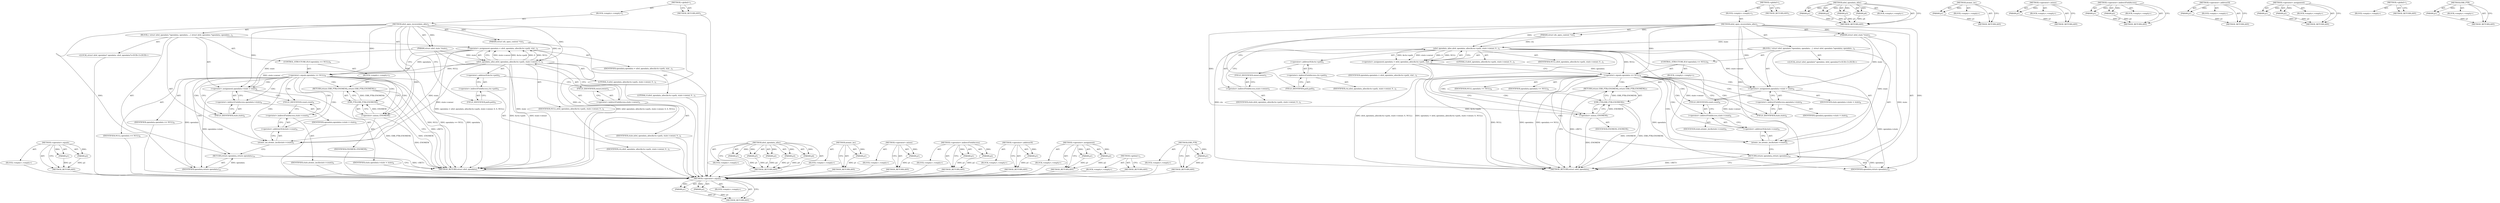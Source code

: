 digraph "ERR_PTR" {
vulnerable_92 [label=<(METHOD,&lt;operator&gt;.equals)>];
vulnerable_93 [label=<(PARAM,p1)>];
vulnerable_94 [label=<(PARAM,p2)>];
vulnerable_95 [label=<(BLOCK,&lt;empty&gt;,&lt;empty&gt;)>];
vulnerable_96 [label=<(METHOD_RETURN,ANY)>];
vulnerable_6 [label=<(METHOD,&lt;global&gt;)<SUB>1</SUB>>];
vulnerable_7 [label=<(BLOCK,&lt;empty&gt;,&lt;empty&gt;)<SUB>1</SUB>>];
vulnerable_8 [label=<(METHOD,nfs4_open_recoverdata_alloc)<SUB>1</SUB>>];
vulnerable_9 [label=<(PARAM,struct nfs_open_context *ctx)<SUB>1</SUB>>];
vulnerable_10 [label=<(PARAM,struct nfs4_state *state)<SUB>1</SUB>>];
vulnerable_11 [label=<(BLOCK,{
 	struct nfs4_opendata *opendata;
 
	opendata...,{
 	struct nfs4_opendata *opendata;
 
	opendata...)<SUB>2</SUB>>];
vulnerable_12 [label="<(LOCAL,struct nfs4_opendata* opendata: nfs4_opendata*)<SUB>3</SUB>>"];
vulnerable_13 [label=<(&lt;operator&gt;.assignment,opendata = nfs4_opendata_alloc(&amp;ctx-&gt;path, stat...)<SUB>5</SUB>>];
vulnerable_14 [label=<(IDENTIFIER,opendata,opendata = nfs4_opendata_alloc(&amp;ctx-&gt;path, stat...)<SUB>5</SUB>>];
vulnerable_15 [label=<(nfs4_opendata_alloc,nfs4_opendata_alloc(&amp;ctx-&gt;path, state-&gt;owner, 0...)<SUB>5</SUB>>];
vulnerable_16 [label=<(&lt;operator&gt;.addressOf,&amp;ctx-&gt;path)<SUB>5</SUB>>];
vulnerable_17 [label=<(&lt;operator&gt;.indirectFieldAccess,ctx-&gt;path)<SUB>5</SUB>>];
vulnerable_18 [label=<(IDENTIFIER,ctx,nfs4_opendata_alloc(&amp;ctx-&gt;path, state-&gt;owner, 0...)<SUB>5</SUB>>];
vulnerable_19 [label=<(FIELD_IDENTIFIER,path,path)<SUB>5</SUB>>];
vulnerable_20 [label=<(&lt;operator&gt;.indirectFieldAccess,state-&gt;owner)<SUB>5</SUB>>];
vulnerable_21 [label=<(IDENTIFIER,state,nfs4_opendata_alloc(&amp;ctx-&gt;path, state-&gt;owner, 0...)<SUB>5</SUB>>];
vulnerable_22 [label=<(FIELD_IDENTIFIER,owner,owner)<SUB>5</SUB>>];
vulnerable_23 [label=<(LITERAL,0,nfs4_opendata_alloc(&amp;ctx-&gt;path, state-&gt;owner, 0...)<SUB>5</SUB>>];
vulnerable_24 [label=<(IDENTIFIER,NULL,nfs4_opendata_alloc(&amp;ctx-&gt;path, state-&gt;owner, 0...)<SUB>5</SUB>>];
vulnerable_25 [label=<(CONTROL_STRUCTURE,IF,if (opendata == NULL))<SUB>6</SUB>>];
vulnerable_26 [label=<(&lt;operator&gt;.equals,opendata == NULL)<SUB>6</SUB>>];
vulnerable_27 [label=<(IDENTIFIER,opendata,opendata == NULL)<SUB>6</SUB>>];
vulnerable_28 [label=<(IDENTIFIER,NULL,opendata == NULL)<SUB>6</SUB>>];
vulnerable_29 [label=<(BLOCK,&lt;empty&gt;,&lt;empty&gt;)<SUB>7</SUB>>];
vulnerable_30 [label=<(RETURN,return ERR_PTR(-ENOMEM);,return ERR_PTR(-ENOMEM);)<SUB>7</SUB>>];
vulnerable_31 [label=<(ERR_PTR,ERR_PTR(-ENOMEM))<SUB>7</SUB>>];
vulnerable_32 [label=<(&lt;operator&gt;.minus,-ENOMEM)<SUB>7</SUB>>];
vulnerable_33 [label=<(IDENTIFIER,ENOMEM,-ENOMEM)<SUB>7</SUB>>];
vulnerable_34 [label=<(&lt;operator&gt;.assignment,opendata-&gt;state = state)<SUB>8</SUB>>];
vulnerable_35 [label=<(&lt;operator&gt;.indirectFieldAccess,opendata-&gt;state)<SUB>8</SUB>>];
vulnerable_36 [label=<(IDENTIFIER,opendata,opendata-&gt;state = state)<SUB>8</SUB>>];
vulnerable_37 [label=<(FIELD_IDENTIFIER,state,state)<SUB>8</SUB>>];
vulnerable_38 [label=<(IDENTIFIER,state,opendata-&gt;state = state)<SUB>8</SUB>>];
vulnerable_39 [label=<(atomic_inc,atomic_inc(&amp;state-&gt;count))<SUB>9</SUB>>];
vulnerable_40 [label=<(&lt;operator&gt;.addressOf,&amp;state-&gt;count)<SUB>9</SUB>>];
vulnerable_41 [label=<(&lt;operator&gt;.indirectFieldAccess,state-&gt;count)<SUB>9</SUB>>];
vulnerable_42 [label=<(IDENTIFIER,state,atomic_inc(&amp;state-&gt;count))<SUB>9</SUB>>];
vulnerable_43 [label=<(FIELD_IDENTIFIER,count,count)<SUB>9</SUB>>];
vulnerable_44 [label=<(RETURN,return opendata;,return opendata;)<SUB>10</SUB>>];
vulnerable_45 [label=<(IDENTIFIER,opendata,return opendata;)<SUB>10</SUB>>];
vulnerable_46 [label=<(METHOD_RETURN,struct nfs4_opendata)<SUB>1</SUB>>];
vulnerable_48 [label=<(METHOD_RETURN,ANY)<SUB>1</SUB>>];
vulnerable_76 [label=<(METHOD,nfs4_opendata_alloc)>];
vulnerable_77 [label=<(PARAM,p1)>];
vulnerable_78 [label=<(PARAM,p2)>];
vulnerable_79 [label=<(PARAM,p3)>];
vulnerable_80 [label=<(PARAM,p4)>];
vulnerable_81 [label=<(BLOCK,&lt;empty&gt;,&lt;empty&gt;)>];
vulnerable_82 [label=<(METHOD_RETURN,ANY)>];
vulnerable_105 [label=<(METHOD,atomic_inc)>];
vulnerable_106 [label=<(PARAM,p1)>];
vulnerable_107 [label=<(BLOCK,&lt;empty&gt;,&lt;empty&gt;)>];
vulnerable_108 [label=<(METHOD_RETURN,ANY)>];
vulnerable_101 [label=<(METHOD,&lt;operator&gt;.minus)>];
vulnerable_102 [label=<(PARAM,p1)>];
vulnerable_103 [label=<(BLOCK,&lt;empty&gt;,&lt;empty&gt;)>];
vulnerable_104 [label=<(METHOD_RETURN,ANY)>];
vulnerable_87 [label=<(METHOD,&lt;operator&gt;.indirectFieldAccess)>];
vulnerable_88 [label=<(PARAM,p1)>];
vulnerable_89 [label=<(PARAM,p2)>];
vulnerable_90 [label=<(BLOCK,&lt;empty&gt;,&lt;empty&gt;)>];
vulnerable_91 [label=<(METHOD_RETURN,ANY)>];
vulnerable_83 [label=<(METHOD,&lt;operator&gt;.addressOf)>];
vulnerable_84 [label=<(PARAM,p1)>];
vulnerable_85 [label=<(BLOCK,&lt;empty&gt;,&lt;empty&gt;)>];
vulnerable_86 [label=<(METHOD_RETURN,ANY)>];
vulnerable_71 [label=<(METHOD,&lt;operator&gt;.assignment)>];
vulnerable_72 [label=<(PARAM,p1)>];
vulnerable_73 [label=<(PARAM,p2)>];
vulnerable_74 [label=<(BLOCK,&lt;empty&gt;,&lt;empty&gt;)>];
vulnerable_75 [label=<(METHOD_RETURN,ANY)>];
vulnerable_65 [label=<(METHOD,&lt;global&gt;)<SUB>1</SUB>>];
vulnerable_66 [label=<(BLOCK,&lt;empty&gt;,&lt;empty&gt;)>];
vulnerable_67 [label=<(METHOD_RETURN,ANY)>];
vulnerable_97 [label=<(METHOD,ERR_PTR)>];
vulnerable_98 [label=<(PARAM,p1)>];
vulnerable_99 [label=<(BLOCK,&lt;empty&gt;,&lt;empty&gt;)>];
vulnerable_100 [label=<(METHOD_RETURN,ANY)>];
fixed_94 [label=<(METHOD,&lt;operator&gt;.equals)>];
fixed_95 [label=<(PARAM,p1)>];
fixed_96 [label=<(PARAM,p2)>];
fixed_97 [label=<(BLOCK,&lt;empty&gt;,&lt;empty&gt;)>];
fixed_98 [label=<(METHOD_RETURN,ANY)>];
fixed_6 [label=<(METHOD,&lt;global&gt;)<SUB>1</SUB>>];
fixed_7 [label=<(BLOCK,&lt;empty&gt;,&lt;empty&gt;)<SUB>1</SUB>>];
fixed_8 [label=<(METHOD,nfs4_open_recoverdata_alloc)<SUB>1</SUB>>];
fixed_9 [label=<(PARAM,struct nfs_open_context *ctx)<SUB>1</SUB>>];
fixed_10 [label=<(PARAM,struct nfs4_state *state)<SUB>1</SUB>>];
fixed_11 [label=<(BLOCK,{
 	struct nfs4_opendata *opendata;
 
	opendata...,{
 	struct nfs4_opendata *opendata;
 
	opendata...)<SUB>2</SUB>>];
fixed_12 [label="<(LOCAL,struct nfs4_opendata* opendata: nfs4_opendata*)<SUB>3</SUB>>"];
fixed_13 [label=<(&lt;operator&gt;.assignment,opendata = nfs4_opendata_alloc(&amp;ctx-&gt;path, stat...)<SUB>5</SUB>>];
fixed_14 [label=<(IDENTIFIER,opendata,opendata = nfs4_opendata_alloc(&amp;ctx-&gt;path, stat...)<SUB>5</SUB>>];
fixed_15 [label=<(nfs4_opendata_alloc,nfs4_opendata_alloc(&amp;ctx-&gt;path, state-&gt;owner, 0...)<SUB>5</SUB>>];
fixed_16 [label=<(&lt;operator&gt;.addressOf,&amp;ctx-&gt;path)<SUB>5</SUB>>];
fixed_17 [label=<(&lt;operator&gt;.indirectFieldAccess,ctx-&gt;path)<SUB>5</SUB>>];
fixed_18 [label=<(IDENTIFIER,ctx,nfs4_opendata_alloc(&amp;ctx-&gt;path, state-&gt;owner, 0...)<SUB>5</SUB>>];
fixed_19 [label=<(FIELD_IDENTIFIER,path,path)<SUB>5</SUB>>];
fixed_20 [label=<(&lt;operator&gt;.indirectFieldAccess,state-&gt;owner)<SUB>5</SUB>>];
fixed_21 [label=<(IDENTIFIER,state,nfs4_opendata_alloc(&amp;ctx-&gt;path, state-&gt;owner, 0...)<SUB>5</SUB>>];
fixed_22 [label=<(FIELD_IDENTIFIER,owner,owner)<SUB>5</SUB>>];
fixed_23 [label=<(LITERAL,0,nfs4_opendata_alloc(&amp;ctx-&gt;path, state-&gt;owner, 0...)<SUB>5</SUB>>];
fixed_24 [label=<(LITERAL,0,nfs4_opendata_alloc(&amp;ctx-&gt;path, state-&gt;owner, 0...)<SUB>5</SUB>>];
fixed_25 [label=<(IDENTIFIER,NULL,nfs4_opendata_alloc(&amp;ctx-&gt;path, state-&gt;owner, 0...)<SUB>5</SUB>>];
fixed_26 [label=<(CONTROL_STRUCTURE,IF,if (opendata == NULL))<SUB>6</SUB>>];
fixed_27 [label=<(&lt;operator&gt;.equals,opendata == NULL)<SUB>6</SUB>>];
fixed_28 [label=<(IDENTIFIER,opendata,opendata == NULL)<SUB>6</SUB>>];
fixed_29 [label=<(IDENTIFIER,NULL,opendata == NULL)<SUB>6</SUB>>];
fixed_30 [label=<(BLOCK,&lt;empty&gt;,&lt;empty&gt;)<SUB>7</SUB>>];
fixed_31 [label=<(RETURN,return ERR_PTR(-ENOMEM);,return ERR_PTR(-ENOMEM);)<SUB>7</SUB>>];
fixed_32 [label=<(ERR_PTR,ERR_PTR(-ENOMEM))<SUB>7</SUB>>];
fixed_33 [label=<(&lt;operator&gt;.minus,-ENOMEM)<SUB>7</SUB>>];
fixed_34 [label=<(IDENTIFIER,ENOMEM,-ENOMEM)<SUB>7</SUB>>];
fixed_35 [label=<(&lt;operator&gt;.assignment,opendata-&gt;state = state)<SUB>8</SUB>>];
fixed_36 [label=<(&lt;operator&gt;.indirectFieldAccess,opendata-&gt;state)<SUB>8</SUB>>];
fixed_37 [label=<(IDENTIFIER,opendata,opendata-&gt;state = state)<SUB>8</SUB>>];
fixed_38 [label=<(FIELD_IDENTIFIER,state,state)<SUB>8</SUB>>];
fixed_39 [label=<(IDENTIFIER,state,opendata-&gt;state = state)<SUB>8</SUB>>];
fixed_40 [label=<(atomic_inc,atomic_inc(&amp;state-&gt;count))<SUB>9</SUB>>];
fixed_41 [label=<(&lt;operator&gt;.addressOf,&amp;state-&gt;count)<SUB>9</SUB>>];
fixed_42 [label=<(&lt;operator&gt;.indirectFieldAccess,state-&gt;count)<SUB>9</SUB>>];
fixed_43 [label=<(IDENTIFIER,state,atomic_inc(&amp;state-&gt;count))<SUB>9</SUB>>];
fixed_44 [label=<(FIELD_IDENTIFIER,count,count)<SUB>9</SUB>>];
fixed_45 [label=<(RETURN,return opendata;,return opendata;)<SUB>10</SUB>>];
fixed_46 [label=<(IDENTIFIER,opendata,return opendata;)<SUB>10</SUB>>];
fixed_47 [label=<(METHOD_RETURN,struct nfs4_opendata)<SUB>1</SUB>>];
fixed_49 [label=<(METHOD_RETURN,ANY)<SUB>1</SUB>>];
fixed_77 [label=<(METHOD,nfs4_opendata_alloc)>];
fixed_78 [label=<(PARAM,p1)>];
fixed_79 [label=<(PARAM,p2)>];
fixed_80 [label=<(PARAM,p3)>];
fixed_81 [label=<(PARAM,p4)>];
fixed_82 [label=<(PARAM,p5)>];
fixed_83 [label=<(BLOCK,&lt;empty&gt;,&lt;empty&gt;)>];
fixed_84 [label=<(METHOD_RETURN,ANY)>];
fixed_107 [label=<(METHOD,atomic_inc)>];
fixed_108 [label=<(PARAM,p1)>];
fixed_109 [label=<(BLOCK,&lt;empty&gt;,&lt;empty&gt;)>];
fixed_110 [label=<(METHOD_RETURN,ANY)>];
fixed_103 [label=<(METHOD,&lt;operator&gt;.minus)>];
fixed_104 [label=<(PARAM,p1)>];
fixed_105 [label=<(BLOCK,&lt;empty&gt;,&lt;empty&gt;)>];
fixed_106 [label=<(METHOD_RETURN,ANY)>];
fixed_89 [label=<(METHOD,&lt;operator&gt;.indirectFieldAccess)>];
fixed_90 [label=<(PARAM,p1)>];
fixed_91 [label=<(PARAM,p2)>];
fixed_92 [label=<(BLOCK,&lt;empty&gt;,&lt;empty&gt;)>];
fixed_93 [label=<(METHOD_RETURN,ANY)>];
fixed_85 [label=<(METHOD,&lt;operator&gt;.addressOf)>];
fixed_86 [label=<(PARAM,p1)>];
fixed_87 [label=<(BLOCK,&lt;empty&gt;,&lt;empty&gt;)>];
fixed_88 [label=<(METHOD_RETURN,ANY)>];
fixed_72 [label=<(METHOD,&lt;operator&gt;.assignment)>];
fixed_73 [label=<(PARAM,p1)>];
fixed_74 [label=<(PARAM,p2)>];
fixed_75 [label=<(BLOCK,&lt;empty&gt;,&lt;empty&gt;)>];
fixed_76 [label=<(METHOD_RETURN,ANY)>];
fixed_66 [label=<(METHOD,&lt;global&gt;)<SUB>1</SUB>>];
fixed_67 [label=<(BLOCK,&lt;empty&gt;,&lt;empty&gt;)>];
fixed_68 [label=<(METHOD_RETURN,ANY)>];
fixed_99 [label=<(METHOD,ERR_PTR)>];
fixed_100 [label=<(PARAM,p1)>];
fixed_101 [label=<(BLOCK,&lt;empty&gt;,&lt;empty&gt;)>];
fixed_102 [label=<(METHOD_RETURN,ANY)>];
vulnerable_92 -> vulnerable_93  [key=0, label="AST: "];
vulnerable_92 -> vulnerable_93  [key=1, label="DDG: "];
vulnerable_92 -> vulnerable_95  [key=0, label="AST: "];
vulnerable_92 -> vulnerable_94  [key=0, label="AST: "];
vulnerable_92 -> vulnerable_94  [key=1, label="DDG: "];
vulnerable_92 -> vulnerable_96  [key=0, label="AST: "];
vulnerable_92 -> vulnerable_96  [key=1, label="CFG: "];
vulnerable_93 -> vulnerable_96  [key=0, label="DDG: p1"];
vulnerable_94 -> vulnerable_96  [key=0, label="DDG: p2"];
vulnerable_6 -> vulnerable_7  [key=0, label="AST: "];
vulnerable_6 -> vulnerable_48  [key=0, label="AST: "];
vulnerable_6 -> vulnerable_48  [key=1, label="CFG: "];
vulnerable_7 -> vulnerable_8  [key=0, label="AST: "];
vulnerable_8 -> vulnerable_9  [key=0, label="AST: "];
vulnerable_8 -> vulnerable_9  [key=1, label="DDG: "];
vulnerable_8 -> vulnerable_10  [key=0, label="AST: "];
vulnerable_8 -> vulnerable_10  [key=1, label="DDG: "];
vulnerable_8 -> vulnerable_11  [key=0, label="AST: "];
vulnerable_8 -> vulnerable_46  [key=0, label="AST: "];
vulnerable_8 -> vulnerable_19  [key=0, label="CFG: "];
vulnerable_8 -> vulnerable_34  [key=0, label="DDG: "];
vulnerable_8 -> vulnerable_39  [key=0, label="DDG: "];
vulnerable_8 -> vulnerable_45  [key=0, label="DDG: "];
vulnerable_8 -> vulnerable_15  [key=0, label="DDG: "];
vulnerable_8 -> vulnerable_26  [key=0, label="DDG: "];
vulnerable_8 -> vulnerable_32  [key=0, label="DDG: "];
vulnerable_9 -> vulnerable_46  [key=0, label="DDG: ctx"];
vulnerable_9 -> vulnerable_15  [key=0, label="DDG: ctx"];
vulnerable_10 -> vulnerable_46  [key=0, label="DDG: state"];
vulnerable_10 -> vulnerable_34  [key=0, label="DDG: state"];
vulnerable_10 -> vulnerable_39  [key=0, label="DDG: state"];
vulnerable_10 -> vulnerable_15  [key=0, label="DDG: state"];
vulnerable_11 -> vulnerable_12  [key=0, label="AST: "];
vulnerable_11 -> vulnerable_13  [key=0, label="AST: "];
vulnerable_11 -> vulnerable_25  [key=0, label="AST: "];
vulnerable_11 -> vulnerable_34  [key=0, label="AST: "];
vulnerable_11 -> vulnerable_39  [key=0, label="AST: "];
vulnerable_11 -> vulnerable_44  [key=0, label="AST: "];
vulnerable_13 -> vulnerable_14  [key=0, label="AST: "];
vulnerable_13 -> vulnerable_15  [key=0, label="AST: "];
vulnerable_13 -> vulnerable_26  [key=0, label="CFG: "];
vulnerable_13 -> vulnerable_26  [key=1, label="DDG: opendata"];
vulnerable_13 -> vulnerable_46  [key=0, label="DDG: nfs4_opendata_alloc(&amp;ctx-&gt;path, state-&gt;owner, 0, NULL)"];
vulnerable_13 -> vulnerable_46  [key=1, label="DDG: opendata = nfs4_opendata_alloc(&amp;ctx-&gt;path, state-&gt;owner, 0, NULL)"];
vulnerable_15 -> vulnerable_16  [key=0, label="AST: "];
vulnerable_15 -> vulnerable_20  [key=0, label="AST: "];
vulnerable_15 -> vulnerable_23  [key=0, label="AST: "];
vulnerable_15 -> vulnerable_24  [key=0, label="AST: "];
vulnerable_15 -> vulnerable_13  [key=0, label="CFG: "];
vulnerable_15 -> vulnerable_13  [key=1, label="DDG: &amp;ctx-&gt;path"];
vulnerable_15 -> vulnerable_13  [key=2, label="DDG: state-&gt;owner"];
vulnerable_15 -> vulnerable_13  [key=3, label="DDG: 0"];
vulnerable_15 -> vulnerable_13  [key=4, label="DDG: NULL"];
vulnerable_15 -> vulnerable_46  [key=0, label="DDG: &amp;ctx-&gt;path"];
vulnerable_15 -> vulnerable_46  [key=1, label="DDG: state-&gt;owner"];
vulnerable_15 -> vulnerable_34  [key=0, label="DDG: state-&gt;owner"];
vulnerable_15 -> vulnerable_39  [key=0, label="DDG: state-&gt;owner"];
vulnerable_15 -> vulnerable_26  [key=0, label="DDG: NULL"];
vulnerable_16 -> vulnerable_17  [key=0, label="AST: "];
vulnerable_16 -> vulnerable_22  [key=0, label="CFG: "];
vulnerable_17 -> vulnerable_18  [key=0, label="AST: "];
vulnerable_17 -> vulnerable_19  [key=0, label="AST: "];
vulnerable_17 -> vulnerable_16  [key=0, label="CFG: "];
vulnerable_19 -> vulnerable_17  [key=0, label="CFG: "];
vulnerable_20 -> vulnerable_21  [key=0, label="AST: "];
vulnerable_20 -> vulnerable_22  [key=0, label="AST: "];
vulnerable_20 -> vulnerable_15  [key=0, label="CFG: "];
vulnerable_22 -> vulnerable_20  [key=0, label="CFG: "];
vulnerable_25 -> vulnerable_26  [key=0, label="AST: "];
vulnerable_25 -> vulnerable_29  [key=0, label="AST: "];
vulnerable_26 -> vulnerable_27  [key=0, label="AST: "];
vulnerable_26 -> vulnerable_28  [key=0, label="AST: "];
vulnerable_26 -> vulnerable_32  [key=0, label="CFG: "];
vulnerable_26 -> vulnerable_32  [key=1, label="CDG: "];
vulnerable_26 -> vulnerable_37  [key=0, label="CFG: "];
vulnerable_26 -> vulnerable_37  [key=1, label="CDG: "];
vulnerable_26 -> vulnerable_46  [key=0, label="DDG: opendata"];
vulnerable_26 -> vulnerable_46  [key=1, label="DDG: NULL"];
vulnerable_26 -> vulnerable_46  [key=2, label="DDG: opendata == NULL"];
vulnerable_26 -> vulnerable_45  [key=0, label="DDG: opendata"];
vulnerable_26 -> vulnerable_40  [key=0, label="CDG: "];
vulnerable_26 -> vulnerable_30  [key=0, label="CDG: "];
vulnerable_26 -> vulnerable_34  [key=0, label="CDG: "];
vulnerable_26 -> vulnerable_44  [key=0, label="CDG: "];
vulnerable_26 -> vulnerable_35  [key=0, label="CDG: "];
vulnerable_26 -> vulnerable_41  [key=0, label="CDG: "];
vulnerable_26 -> vulnerable_39  [key=0, label="CDG: "];
vulnerable_26 -> vulnerable_31  [key=0, label="CDG: "];
vulnerable_26 -> vulnerable_43  [key=0, label="CDG: "];
vulnerable_29 -> vulnerable_30  [key=0, label="AST: "];
vulnerable_30 -> vulnerable_31  [key=0, label="AST: "];
vulnerable_30 -> vulnerable_46  [key=0, label="CFG: "];
vulnerable_30 -> vulnerable_46  [key=1, label="DDG: &lt;RET&gt;"];
vulnerable_31 -> vulnerable_32  [key=0, label="AST: "];
vulnerable_31 -> vulnerable_30  [key=0, label="CFG: "];
vulnerable_31 -> vulnerable_30  [key=1, label="DDG: ERR_PTR(-ENOMEM)"];
vulnerable_31 -> vulnerable_46  [key=0, label="DDG: -ENOMEM"];
vulnerable_31 -> vulnerable_46  [key=1, label="DDG: ERR_PTR(-ENOMEM)"];
vulnerable_32 -> vulnerable_33  [key=0, label="AST: "];
vulnerable_32 -> vulnerable_31  [key=0, label="CFG: "];
vulnerable_32 -> vulnerable_31  [key=1, label="DDG: ENOMEM"];
vulnerable_32 -> vulnerable_46  [key=0, label="DDG: ENOMEM"];
vulnerable_34 -> vulnerable_35  [key=0, label="AST: "];
vulnerable_34 -> vulnerable_38  [key=0, label="AST: "];
vulnerable_34 -> vulnerable_43  [key=0, label="CFG: "];
vulnerable_34 -> vulnerable_45  [key=0, label="DDG: opendata-&gt;state"];
vulnerable_35 -> vulnerable_36  [key=0, label="AST: "];
vulnerable_35 -> vulnerable_37  [key=0, label="AST: "];
vulnerable_35 -> vulnerable_34  [key=0, label="CFG: "];
vulnerable_37 -> vulnerable_35  [key=0, label="CFG: "];
vulnerable_39 -> vulnerable_40  [key=0, label="AST: "];
vulnerable_39 -> vulnerable_44  [key=0, label="CFG: "];
vulnerable_40 -> vulnerable_41  [key=0, label="AST: "];
vulnerable_40 -> vulnerable_39  [key=0, label="CFG: "];
vulnerable_41 -> vulnerable_42  [key=0, label="AST: "];
vulnerable_41 -> vulnerable_43  [key=0, label="AST: "];
vulnerable_41 -> vulnerable_40  [key=0, label="CFG: "];
vulnerable_43 -> vulnerable_41  [key=0, label="CFG: "];
vulnerable_44 -> vulnerable_45  [key=0, label="AST: "];
vulnerable_44 -> vulnerable_46  [key=0, label="CFG: "];
vulnerable_44 -> vulnerable_46  [key=1, label="DDG: &lt;RET&gt;"];
vulnerable_45 -> vulnerable_44  [key=0, label="DDG: opendata"];
vulnerable_76 -> vulnerable_77  [key=0, label="AST: "];
vulnerable_76 -> vulnerable_77  [key=1, label="DDG: "];
vulnerable_76 -> vulnerable_81  [key=0, label="AST: "];
vulnerable_76 -> vulnerable_78  [key=0, label="AST: "];
vulnerable_76 -> vulnerable_78  [key=1, label="DDG: "];
vulnerable_76 -> vulnerable_82  [key=0, label="AST: "];
vulnerable_76 -> vulnerable_82  [key=1, label="CFG: "];
vulnerable_76 -> vulnerable_79  [key=0, label="AST: "];
vulnerable_76 -> vulnerable_79  [key=1, label="DDG: "];
vulnerable_76 -> vulnerable_80  [key=0, label="AST: "];
vulnerable_76 -> vulnerable_80  [key=1, label="DDG: "];
vulnerable_77 -> vulnerable_82  [key=0, label="DDG: p1"];
vulnerable_78 -> vulnerable_82  [key=0, label="DDG: p2"];
vulnerable_79 -> vulnerable_82  [key=0, label="DDG: p3"];
vulnerable_80 -> vulnerable_82  [key=0, label="DDG: p4"];
vulnerable_105 -> vulnerable_106  [key=0, label="AST: "];
vulnerable_105 -> vulnerable_106  [key=1, label="DDG: "];
vulnerable_105 -> vulnerable_107  [key=0, label="AST: "];
vulnerable_105 -> vulnerable_108  [key=0, label="AST: "];
vulnerable_105 -> vulnerable_108  [key=1, label="CFG: "];
vulnerable_106 -> vulnerable_108  [key=0, label="DDG: p1"];
vulnerable_101 -> vulnerable_102  [key=0, label="AST: "];
vulnerable_101 -> vulnerable_102  [key=1, label="DDG: "];
vulnerable_101 -> vulnerable_103  [key=0, label="AST: "];
vulnerable_101 -> vulnerable_104  [key=0, label="AST: "];
vulnerable_101 -> vulnerable_104  [key=1, label="CFG: "];
vulnerable_102 -> vulnerable_104  [key=0, label="DDG: p1"];
vulnerable_87 -> vulnerable_88  [key=0, label="AST: "];
vulnerable_87 -> vulnerable_88  [key=1, label="DDG: "];
vulnerable_87 -> vulnerable_90  [key=0, label="AST: "];
vulnerable_87 -> vulnerable_89  [key=0, label="AST: "];
vulnerable_87 -> vulnerable_89  [key=1, label="DDG: "];
vulnerable_87 -> vulnerable_91  [key=0, label="AST: "];
vulnerable_87 -> vulnerable_91  [key=1, label="CFG: "];
vulnerable_88 -> vulnerable_91  [key=0, label="DDG: p1"];
vulnerable_89 -> vulnerable_91  [key=0, label="DDG: p2"];
vulnerable_83 -> vulnerable_84  [key=0, label="AST: "];
vulnerable_83 -> vulnerable_84  [key=1, label="DDG: "];
vulnerable_83 -> vulnerable_85  [key=0, label="AST: "];
vulnerable_83 -> vulnerable_86  [key=0, label="AST: "];
vulnerable_83 -> vulnerable_86  [key=1, label="CFG: "];
vulnerable_84 -> vulnerable_86  [key=0, label="DDG: p1"];
vulnerable_71 -> vulnerable_72  [key=0, label="AST: "];
vulnerable_71 -> vulnerable_72  [key=1, label="DDG: "];
vulnerable_71 -> vulnerable_74  [key=0, label="AST: "];
vulnerable_71 -> vulnerable_73  [key=0, label="AST: "];
vulnerable_71 -> vulnerable_73  [key=1, label="DDG: "];
vulnerable_71 -> vulnerable_75  [key=0, label="AST: "];
vulnerable_71 -> vulnerable_75  [key=1, label="CFG: "];
vulnerable_72 -> vulnerable_75  [key=0, label="DDG: p1"];
vulnerable_73 -> vulnerable_75  [key=0, label="DDG: p2"];
vulnerable_65 -> vulnerable_66  [key=0, label="AST: "];
vulnerable_65 -> vulnerable_67  [key=0, label="AST: "];
vulnerable_65 -> vulnerable_67  [key=1, label="CFG: "];
vulnerable_97 -> vulnerable_98  [key=0, label="AST: "];
vulnerable_97 -> vulnerable_98  [key=1, label="DDG: "];
vulnerable_97 -> vulnerable_99  [key=0, label="AST: "];
vulnerable_97 -> vulnerable_100  [key=0, label="AST: "];
vulnerable_97 -> vulnerable_100  [key=1, label="CFG: "];
vulnerable_98 -> vulnerable_100  [key=0, label="DDG: p1"];
fixed_94 -> fixed_95  [key=0, label="AST: "];
fixed_94 -> fixed_95  [key=1, label="DDG: "];
fixed_94 -> fixed_97  [key=0, label="AST: "];
fixed_94 -> fixed_96  [key=0, label="AST: "];
fixed_94 -> fixed_96  [key=1, label="DDG: "];
fixed_94 -> fixed_98  [key=0, label="AST: "];
fixed_94 -> fixed_98  [key=1, label="CFG: "];
fixed_95 -> fixed_98  [key=0, label="DDG: p1"];
fixed_96 -> fixed_98  [key=0, label="DDG: p2"];
fixed_97 -> vulnerable_92  [key=0];
fixed_98 -> vulnerable_92  [key=0];
fixed_6 -> fixed_7  [key=0, label="AST: "];
fixed_6 -> fixed_49  [key=0, label="AST: "];
fixed_6 -> fixed_49  [key=1, label="CFG: "];
fixed_7 -> fixed_8  [key=0, label="AST: "];
fixed_8 -> fixed_9  [key=0, label="AST: "];
fixed_8 -> fixed_9  [key=1, label="DDG: "];
fixed_8 -> fixed_10  [key=0, label="AST: "];
fixed_8 -> fixed_10  [key=1, label="DDG: "];
fixed_8 -> fixed_11  [key=0, label="AST: "];
fixed_8 -> fixed_47  [key=0, label="AST: "];
fixed_8 -> fixed_19  [key=0, label="CFG: "];
fixed_8 -> fixed_35  [key=0, label="DDG: "];
fixed_8 -> fixed_40  [key=0, label="DDG: "];
fixed_8 -> fixed_46  [key=0, label="DDG: "];
fixed_8 -> fixed_15  [key=0, label="DDG: "];
fixed_8 -> fixed_27  [key=0, label="DDG: "];
fixed_8 -> fixed_33  [key=0, label="DDG: "];
fixed_9 -> fixed_47  [key=0, label="DDG: ctx"];
fixed_9 -> fixed_15  [key=0, label="DDG: ctx"];
fixed_10 -> fixed_47  [key=0, label="DDG: state"];
fixed_10 -> fixed_35  [key=0, label="DDG: state"];
fixed_10 -> fixed_40  [key=0, label="DDG: state"];
fixed_10 -> fixed_15  [key=0, label="DDG: state"];
fixed_11 -> fixed_12  [key=0, label="AST: "];
fixed_11 -> fixed_13  [key=0, label="AST: "];
fixed_11 -> fixed_26  [key=0, label="AST: "];
fixed_11 -> fixed_35  [key=0, label="AST: "];
fixed_11 -> fixed_40  [key=0, label="AST: "];
fixed_11 -> fixed_45  [key=0, label="AST: "];
fixed_12 -> vulnerable_92  [key=0];
fixed_13 -> fixed_14  [key=0, label="AST: "];
fixed_13 -> fixed_15  [key=0, label="AST: "];
fixed_13 -> fixed_27  [key=0, label="CFG: "];
fixed_13 -> fixed_27  [key=1, label="DDG: opendata"];
fixed_13 -> fixed_47  [key=0, label="DDG: nfs4_opendata_alloc(&amp;ctx-&gt;path, state-&gt;owner, 0, 0, NULL)"];
fixed_13 -> fixed_47  [key=1, label="DDG: opendata = nfs4_opendata_alloc(&amp;ctx-&gt;path, state-&gt;owner, 0, 0, NULL)"];
fixed_14 -> vulnerable_92  [key=0];
fixed_15 -> fixed_16  [key=0, label="AST: "];
fixed_15 -> fixed_20  [key=0, label="AST: "];
fixed_15 -> fixed_23  [key=0, label="AST: "];
fixed_15 -> fixed_24  [key=0, label="AST: "];
fixed_15 -> fixed_25  [key=0, label="AST: "];
fixed_15 -> fixed_13  [key=0, label="CFG: "];
fixed_15 -> fixed_13  [key=1, label="DDG: state-&gt;owner"];
fixed_15 -> fixed_13  [key=2, label="DDG: &amp;ctx-&gt;path"];
fixed_15 -> fixed_13  [key=3, label="DDG: 0"];
fixed_15 -> fixed_13  [key=4, label="DDG: NULL"];
fixed_15 -> fixed_47  [key=0, label="DDG: &amp;ctx-&gt;path"];
fixed_15 -> fixed_47  [key=1, label="DDG: state-&gt;owner"];
fixed_15 -> fixed_35  [key=0, label="DDG: state-&gt;owner"];
fixed_15 -> fixed_40  [key=0, label="DDG: state-&gt;owner"];
fixed_15 -> fixed_27  [key=0, label="DDG: NULL"];
fixed_16 -> fixed_17  [key=0, label="AST: "];
fixed_16 -> fixed_22  [key=0, label="CFG: "];
fixed_17 -> fixed_18  [key=0, label="AST: "];
fixed_17 -> fixed_19  [key=0, label="AST: "];
fixed_17 -> fixed_16  [key=0, label="CFG: "];
fixed_18 -> vulnerable_92  [key=0];
fixed_19 -> fixed_17  [key=0, label="CFG: "];
fixed_20 -> fixed_21  [key=0, label="AST: "];
fixed_20 -> fixed_22  [key=0, label="AST: "];
fixed_20 -> fixed_15  [key=0, label="CFG: "];
fixed_21 -> vulnerable_92  [key=0];
fixed_22 -> fixed_20  [key=0, label="CFG: "];
fixed_23 -> vulnerable_92  [key=0];
fixed_24 -> vulnerable_92  [key=0];
fixed_25 -> vulnerable_92  [key=0];
fixed_26 -> fixed_27  [key=0, label="AST: "];
fixed_26 -> fixed_30  [key=0, label="AST: "];
fixed_27 -> fixed_28  [key=0, label="AST: "];
fixed_27 -> fixed_29  [key=0, label="AST: "];
fixed_27 -> fixed_33  [key=0, label="CFG: "];
fixed_27 -> fixed_33  [key=1, label="CDG: "];
fixed_27 -> fixed_38  [key=0, label="CFG: "];
fixed_27 -> fixed_38  [key=1, label="CDG: "];
fixed_27 -> fixed_47  [key=0, label="DDG: opendata"];
fixed_27 -> fixed_47  [key=1, label="DDG: NULL"];
fixed_27 -> fixed_47  [key=2, label="DDG: opendata == NULL"];
fixed_27 -> fixed_46  [key=0, label="DDG: opendata"];
fixed_27 -> fixed_40  [key=0, label="CDG: "];
fixed_27 -> fixed_32  [key=0, label="CDG: "];
fixed_27 -> fixed_42  [key=0, label="CDG: "];
fixed_27 -> fixed_36  [key=0, label="CDG: "];
fixed_27 -> fixed_44  [key=0, label="CDG: "];
fixed_27 -> fixed_35  [key=0, label="CDG: "];
fixed_27 -> fixed_41  [key=0, label="CDG: "];
fixed_27 -> fixed_45  [key=0, label="CDG: "];
fixed_27 -> fixed_31  [key=0, label="CDG: "];
fixed_28 -> vulnerable_92  [key=0];
fixed_29 -> vulnerable_92  [key=0];
fixed_30 -> fixed_31  [key=0, label="AST: "];
fixed_31 -> fixed_32  [key=0, label="AST: "];
fixed_31 -> fixed_47  [key=0, label="CFG: "];
fixed_31 -> fixed_47  [key=1, label="DDG: &lt;RET&gt;"];
fixed_32 -> fixed_33  [key=0, label="AST: "];
fixed_32 -> fixed_31  [key=0, label="CFG: "];
fixed_32 -> fixed_31  [key=1, label="DDG: ERR_PTR(-ENOMEM)"];
fixed_32 -> fixed_47  [key=0, label="DDG: -ENOMEM"];
fixed_32 -> fixed_47  [key=1, label="DDG: ERR_PTR(-ENOMEM)"];
fixed_33 -> fixed_34  [key=0, label="AST: "];
fixed_33 -> fixed_32  [key=0, label="CFG: "];
fixed_33 -> fixed_32  [key=1, label="DDG: ENOMEM"];
fixed_33 -> fixed_47  [key=0, label="DDG: ENOMEM"];
fixed_34 -> vulnerable_92  [key=0];
fixed_35 -> fixed_36  [key=0, label="AST: "];
fixed_35 -> fixed_39  [key=0, label="AST: "];
fixed_35 -> fixed_44  [key=0, label="CFG: "];
fixed_35 -> fixed_46  [key=0, label="DDG: opendata-&gt;state"];
fixed_36 -> fixed_37  [key=0, label="AST: "];
fixed_36 -> fixed_38  [key=0, label="AST: "];
fixed_36 -> fixed_35  [key=0, label="CFG: "];
fixed_37 -> vulnerable_92  [key=0];
fixed_38 -> fixed_36  [key=0, label="CFG: "];
fixed_39 -> vulnerable_92  [key=0];
fixed_40 -> fixed_41  [key=0, label="AST: "];
fixed_40 -> fixed_45  [key=0, label="CFG: "];
fixed_41 -> fixed_42  [key=0, label="AST: "];
fixed_41 -> fixed_40  [key=0, label="CFG: "];
fixed_42 -> fixed_43  [key=0, label="AST: "];
fixed_42 -> fixed_44  [key=0, label="AST: "];
fixed_42 -> fixed_41  [key=0, label="CFG: "];
fixed_43 -> vulnerable_92  [key=0];
fixed_44 -> fixed_42  [key=0, label="CFG: "];
fixed_45 -> fixed_46  [key=0, label="AST: "];
fixed_45 -> fixed_47  [key=0, label="CFG: "];
fixed_45 -> fixed_47  [key=1, label="DDG: &lt;RET&gt;"];
fixed_46 -> fixed_45  [key=0, label="DDG: opendata"];
fixed_47 -> vulnerable_92  [key=0];
fixed_49 -> vulnerable_92  [key=0];
fixed_77 -> fixed_78  [key=0, label="AST: "];
fixed_77 -> fixed_78  [key=1, label="DDG: "];
fixed_77 -> fixed_83  [key=0, label="AST: "];
fixed_77 -> fixed_79  [key=0, label="AST: "];
fixed_77 -> fixed_79  [key=1, label="DDG: "];
fixed_77 -> fixed_84  [key=0, label="AST: "];
fixed_77 -> fixed_84  [key=1, label="CFG: "];
fixed_77 -> fixed_80  [key=0, label="AST: "];
fixed_77 -> fixed_80  [key=1, label="DDG: "];
fixed_77 -> fixed_81  [key=0, label="AST: "];
fixed_77 -> fixed_81  [key=1, label="DDG: "];
fixed_77 -> fixed_82  [key=0, label="AST: "];
fixed_77 -> fixed_82  [key=1, label="DDG: "];
fixed_78 -> fixed_84  [key=0, label="DDG: p1"];
fixed_79 -> fixed_84  [key=0, label="DDG: p2"];
fixed_80 -> fixed_84  [key=0, label="DDG: p3"];
fixed_81 -> fixed_84  [key=0, label="DDG: p4"];
fixed_82 -> fixed_84  [key=0, label="DDG: p5"];
fixed_83 -> vulnerable_92  [key=0];
fixed_84 -> vulnerable_92  [key=0];
fixed_107 -> fixed_108  [key=0, label="AST: "];
fixed_107 -> fixed_108  [key=1, label="DDG: "];
fixed_107 -> fixed_109  [key=0, label="AST: "];
fixed_107 -> fixed_110  [key=0, label="AST: "];
fixed_107 -> fixed_110  [key=1, label="CFG: "];
fixed_108 -> fixed_110  [key=0, label="DDG: p1"];
fixed_109 -> vulnerable_92  [key=0];
fixed_110 -> vulnerable_92  [key=0];
fixed_103 -> fixed_104  [key=0, label="AST: "];
fixed_103 -> fixed_104  [key=1, label="DDG: "];
fixed_103 -> fixed_105  [key=0, label="AST: "];
fixed_103 -> fixed_106  [key=0, label="AST: "];
fixed_103 -> fixed_106  [key=1, label="CFG: "];
fixed_104 -> fixed_106  [key=0, label="DDG: p1"];
fixed_105 -> vulnerable_92  [key=0];
fixed_106 -> vulnerable_92  [key=0];
fixed_89 -> fixed_90  [key=0, label="AST: "];
fixed_89 -> fixed_90  [key=1, label="DDG: "];
fixed_89 -> fixed_92  [key=0, label="AST: "];
fixed_89 -> fixed_91  [key=0, label="AST: "];
fixed_89 -> fixed_91  [key=1, label="DDG: "];
fixed_89 -> fixed_93  [key=0, label="AST: "];
fixed_89 -> fixed_93  [key=1, label="CFG: "];
fixed_90 -> fixed_93  [key=0, label="DDG: p1"];
fixed_91 -> fixed_93  [key=0, label="DDG: p2"];
fixed_92 -> vulnerable_92  [key=0];
fixed_93 -> vulnerable_92  [key=0];
fixed_85 -> fixed_86  [key=0, label="AST: "];
fixed_85 -> fixed_86  [key=1, label="DDG: "];
fixed_85 -> fixed_87  [key=0, label="AST: "];
fixed_85 -> fixed_88  [key=0, label="AST: "];
fixed_85 -> fixed_88  [key=1, label="CFG: "];
fixed_86 -> fixed_88  [key=0, label="DDG: p1"];
fixed_87 -> vulnerable_92  [key=0];
fixed_88 -> vulnerable_92  [key=0];
fixed_72 -> fixed_73  [key=0, label="AST: "];
fixed_72 -> fixed_73  [key=1, label="DDG: "];
fixed_72 -> fixed_75  [key=0, label="AST: "];
fixed_72 -> fixed_74  [key=0, label="AST: "];
fixed_72 -> fixed_74  [key=1, label="DDG: "];
fixed_72 -> fixed_76  [key=0, label="AST: "];
fixed_72 -> fixed_76  [key=1, label="CFG: "];
fixed_73 -> fixed_76  [key=0, label="DDG: p1"];
fixed_74 -> fixed_76  [key=0, label="DDG: p2"];
fixed_75 -> vulnerable_92  [key=0];
fixed_76 -> vulnerable_92  [key=0];
fixed_66 -> fixed_67  [key=0, label="AST: "];
fixed_66 -> fixed_68  [key=0, label="AST: "];
fixed_66 -> fixed_68  [key=1, label="CFG: "];
fixed_67 -> vulnerable_92  [key=0];
fixed_68 -> vulnerable_92  [key=0];
fixed_99 -> fixed_100  [key=0, label="AST: "];
fixed_99 -> fixed_100  [key=1, label="DDG: "];
fixed_99 -> fixed_101  [key=0, label="AST: "];
fixed_99 -> fixed_102  [key=0, label="AST: "];
fixed_99 -> fixed_102  [key=1, label="CFG: "];
fixed_100 -> fixed_102  [key=0, label="DDG: p1"];
fixed_101 -> vulnerable_92  [key=0];
fixed_102 -> vulnerable_92  [key=0];
}

